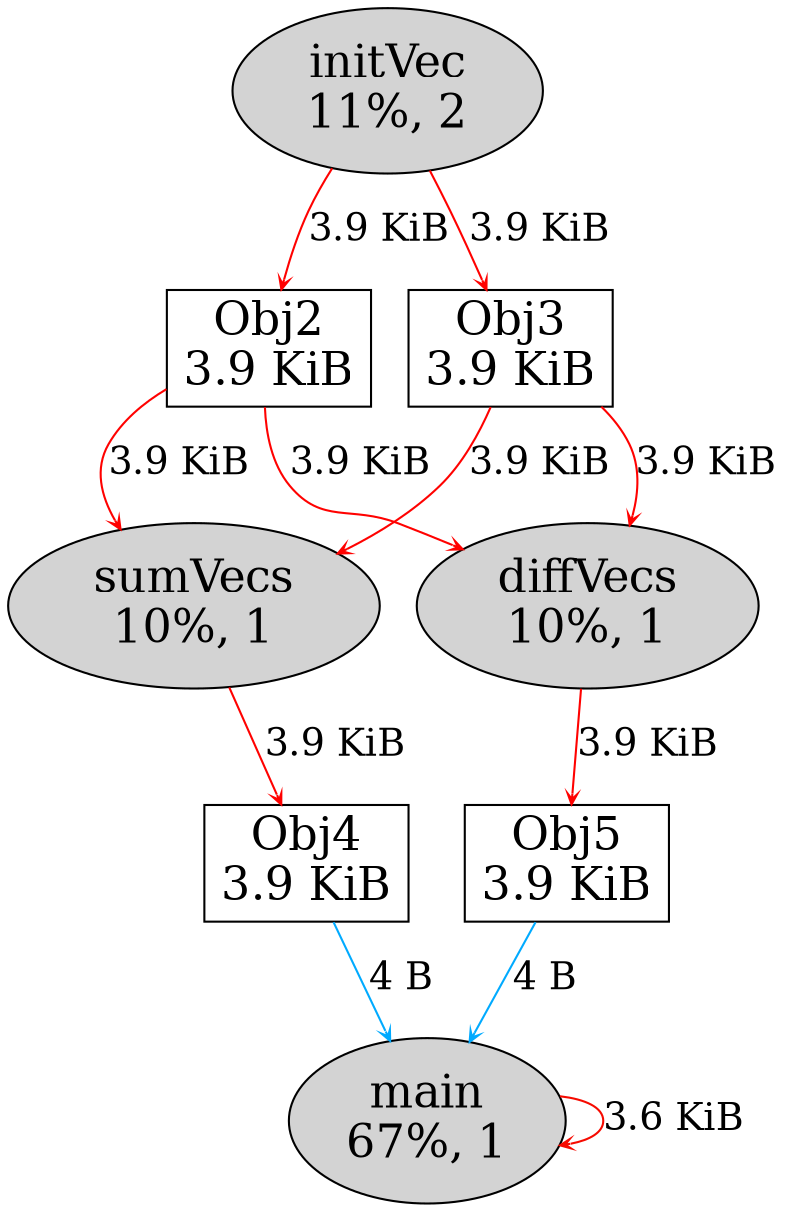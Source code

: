 digraph {
graph [];
edge [fontsize=18, arrowhead=vee, arrowsize=0.5];
"1" [label=" main \n67%, 1" fontcolor=black, style=filled, fontsize=22];
"6" [label=" initVec \n11%, 2" fontcolor=black, style=filled, fontsize=22];
"7" [label=" sumVecs \n10%, 1" fontcolor=black, style=filled, fontsize=22];
"8" [label=" diffVecs \n10%, 1" fontcolor=black, style=filled, fontsize=22];
"2" [label=" Obj2 \n3.9 KiB" fontcolor=black, shape=box, fontsize=22];
"3" [label=" Obj3 \n3.9 KiB" fontcolor=black, shape=box, fontsize=22];
"4" [label=" Obj4 \n3.9 KiB" fontcolor=black, shape=box, fontsize=22];
"5" [label=" Obj5 \n3.9 KiB" fontcolor=black, shape=box, fontsize=22];
"1"->"1"[ label="3.6 KiB" color = "#f60a00"]
"2"->"7"[ label="3.9 KiB" color = "#ff0100"]
"2"->"8"[ label="3.9 KiB" color = "#ff0100"]
"3"->"7"[ label="3.9 KiB" color = "#ff0100"]
"3"->"8"[ label="3.9 KiB" color = "#ff0100"]
"4"->"1"[ label="4 B" color = "#00aaff"]
"5"->"1"[ label="4 B" color = "#00aaff"]
"6"->"2"[ label="3.9 KiB" color = "#ff0100"]
"6"->"3"[ label="3.9 KiB" color = "#ff0100"]
"7"->"4"[ label="3.9 KiB" color = "#ff0100"]
"8"->"5"[ label="3.9 KiB" color = "#ff0100"]
}
